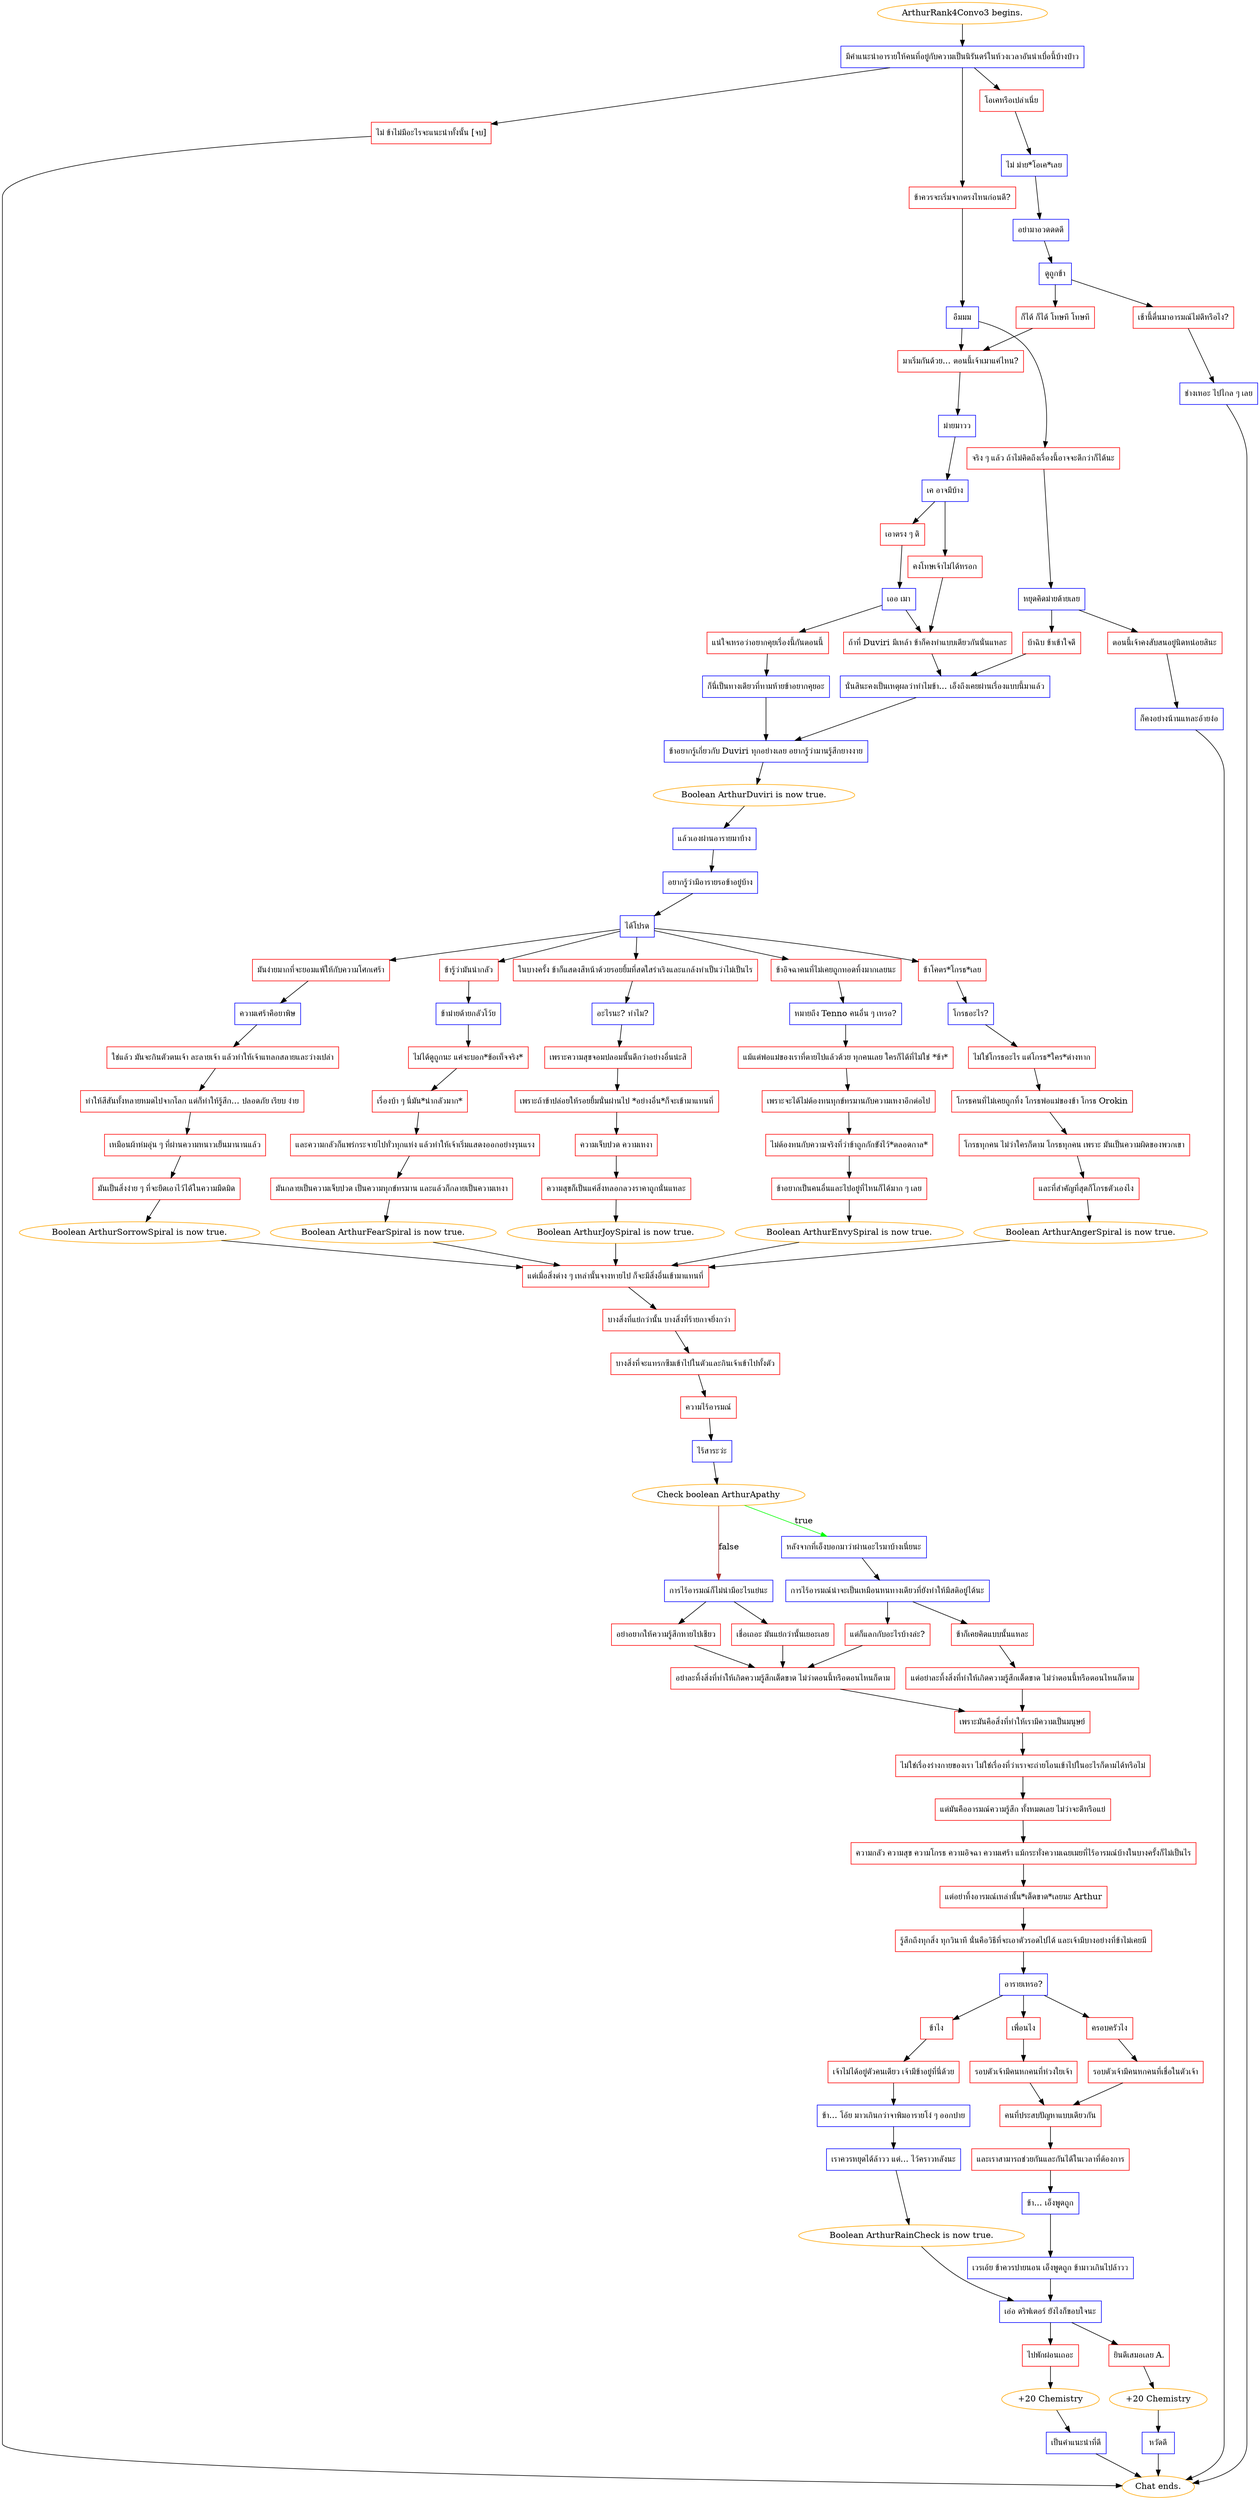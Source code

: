 digraph {
	"ArthurRank4Convo3 begins." [color=orange];
		"ArthurRank4Convo3 begins." -> j2970806591;
	j2970806591 [label="มีคำแนะนำอารายให้คนที่อยู่กับความเป็นนิรันดร์ในห้วงเวลาอันน่าเบื่อนี้บ้างป่าว",shape=box,color=blue];
		j2970806591 -> j3715174891;
		j2970806591 -> j2422801347;
		j2970806591 -> j1056265526;
	j3715174891 [label="โอเคหรือเปล่าเนี่ย",shape=box,color=red];
		j3715174891 -> j2295731234;
	j2422801347 [label="ข้าควรจะเริ่มจากตรงไหนก่อนดี?",shape=box,color=red];
		j2422801347 -> j1715859645;
	j1056265526 [label="ไม่ ข้าไม่มีอะไรจะแนะนำทั้งนั้น [จบ]",shape=box,color=red];
		j1056265526 -> "Chat ends.";
	j2295731234 [label="ไม่ ม่าย*โอเค*เลย",shape=box,color=blue];
		j2295731234 -> j2240923748;
	j1715859645 [label="อืมมม",shape=box,color=blue];
		j1715859645 -> j3865882834;
		j1715859645 -> j3326464732;
	"Chat ends." [color=orange];
	j2240923748 [label="อย่ามาอวดดดดี",shape=box,color=blue];
		j2240923748 -> j3558413292;
	j3865882834 [label="มาเริ่มกันด้วย... ตอนนี้เจ้าเมาแค่ไหน?",shape=box,color=red];
		j3865882834 -> j2131584374;
	j3326464732 [label="จริง ๆ แล้ว ถ้าไม่คิดถึงเรื่องนี้อาจจะดีกว่าก็ได้นะ",shape=box,color=red];
		j3326464732 -> j3157769963;
	j3558413292 [label="ดูถูกข้า",shape=box,color=blue];
		j3558413292 -> j88531872;
		j3558413292 -> j1103886689;
	j2131584374 [label="ม่ายมาวว",shape=box,color=blue];
		j2131584374 -> j944846193;
	j3157769963 [label="หยุดคิดม่ายด้ายเลย",shape=box,color=blue];
		j3157769963 -> j3825645592;
		j3157769963 -> j1712021231;
	j88531872 [label="เช้านี้ตื่นมาอารมณ์ไม่ดีหรือไง?",shape=box,color=red];
		j88531872 -> j2151952271;
	j1103886689 [label="ก็ได้ ก็ได้ โทษที โทษที",shape=box,color=red];
		j1103886689 -> j3865882834;
	j944846193 [label="เค อาจมีบ้าง",shape=box,color=blue];
		j944846193 -> j2884737021;
		j944846193 -> j319558036;
	j3825645592 [label="บ้าฉิบ ข้าเข้าใจดี",shape=box,color=red];
		j3825645592 -> j3343055993;
	j1712021231 [label="ตอนนี้เจ้าคงสับสนอยู่นิดหน่อยสินะ",shape=box,color=red];
		j1712021231 -> j2093552137;
	j2151952271 [label="ช่างเหอะ ไปไกล ๆ เลย",shape=box,color=blue];
		j2151952271 -> "Chat ends.";
	j2884737021 [label="เอาตรง ๆ ดิ",shape=box,color=red];
		j2884737021 -> j1951354034;
	j319558036 [label="คงโทษเจ้าไม่ได้หรอก",shape=box,color=red];
		j319558036 -> j1161324415;
	j3343055993 [label="นั่นสินะคงเป็นเหตุผลว่าทำไมข้า... เอ็งถึงเคยผ่านเรื่องแบบนี้มาแล้ว",shape=box,color=blue];
		j3343055993 -> j377376687;
	j2093552137 [label="ก็คงอย่างน้านแหละอ้ายง่อ",shape=box,color=blue];
		j2093552137 -> "Chat ends.";
	j1951354034 [label="เออ เมา",shape=box,color=blue];
		j1951354034 -> j4262443390;
		j1951354034 -> j1161324415;
	j1161324415 [label="ถ้าที่ Duviri มีเหล้า ข้าก็คงทำแบบเดียวกันนั่นแหละ",shape=box,color=red];
		j1161324415 -> j3343055993;
	j377376687 [label="ข้าอยากรู้เกี่ยวกับ Duviri ทุกอย่างเลย อยากรู้ว่ามานรู้สึกยางงาย",shape=box,color=blue];
		j377376687 -> j1675892363;
	j4262443390 [label="แน่ใจเหรอว่าอยากคุยเรื่องนี้กันตอนนี้",shape=box,color=red];
		j4262443390 -> j2000844724;
	j1675892363 [label="Boolean ArthurDuviri is now true.",color=orange];
		j1675892363 -> j3010368756;
	j2000844724 [label="ก็นี่เป็นทางเดียวที่ทามห้ายข้าอยากคุยอะ",shape=box,color=blue];
		j2000844724 -> j377376687;
	j3010368756 [label="แล้วเองผ่านอารายมาบ้าง",shape=box,color=blue];
		j3010368756 -> j2966150320;
	j2966150320 [label="อยากรู้ว่ามีอารายรอข้าอยู่บ้าง",shape=box,color=blue];
		j2966150320 -> j3721726056;
	j3721726056 [label="ได้โปรด",shape=box,color=blue];
		j3721726056 -> j136078013;
		j3721726056 -> j4221518694;
		j3721726056 -> j3147674946;
		j3721726056 -> j3368830149;
		j3721726056 -> j1649673049;
	j136078013 [label="ข้ารู้ว่ามันน่ากลัว",shape=box,color=red];
		j136078013 -> j2349838848;
	j4221518694 [label="ในบางครั้ง ข้าก็แสดงสีหน้าด้วยรอยยิ้มที่สดใสร่าเริงและแกล้งทำเป็นว่าไม่เป็นไร",shape=box,color=red];
		j4221518694 -> j4133571025;
	j3147674946 [label="ข้าอิจฉาคนที่ไม่เคยถูกทอดทิ้งมากเลยนะ",shape=box,color=red];
		j3147674946 -> j2448171679;
	j3368830149 [label="ข้าโคตร*โกรธ*เลย",shape=box,color=red];
		j3368830149 -> j3362354124;
	j1649673049 [label="มันง่ายมากที่จะยอมแพ้ให้กับความโศกเศร้า",shape=box,color=red];
		j1649673049 -> j503552366;
	j2349838848 [label="ข้าม่ายด้ายกลัวโว้ย",shape=box,color=blue];
		j2349838848 -> j2002669312;
	j4133571025 [label="อะไรนะ? ทำไม?",shape=box,color=blue];
		j4133571025 -> j2176261096;
	j2448171679 [label="หมายถึง Tenno คนอื่น ๆ เหรอ?",shape=box,color=blue];
		j2448171679 -> j435054526;
	j3362354124 [label="โกรธอะไร?",shape=box,color=blue];
		j3362354124 -> j2437062407;
	j503552366 [label="ความเศร้าคือยาพิษ",shape=box,color=blue];
		j503552366 -> j1980248496;
	j2002669312 [label="ไม่ได้ดูถูกนะ แค่จะบอก*ข้อเท็จจริง*",shape=box,color=red];
		j2002669312 -> j2797482456;
	j2176261096 [label="เพราะความสุขจอมปลอมนั้นดีกว่าอย่างอื่นน่ะสิ",shape=box,color=red];
		j2176261096 -> j4164977217;
	j435054526 [label="แม้แต่พ่อแม่ของเราที่ตายไปแล้วด้วย ทุกคนเลย ใครก็ได้ที่ไม่ใช่ *ข้า*",shape=box,color=red];
		j435054526 -> j3786322278;
	j2437062407 [label="ไม่ใช่โกรธอะไร แต่โกรธ*ใคร*ต่างหาก",shape=box,color=red];
		j2437062407 -> j1755238855;
	j1980248496 [label="ใช่แล้ว มันจะกินตัวตนเจ้า ละลายเจ้า แล้วทำให้เจ้าแหลกสลายและว่างเปล่า",shape=box,color=red];
		j1980248496 -> j1488763164;
	j2797482456 [label="เรื่องบ้า ๆ นี่มัน*น่ากลัวมาก*",shape=box,color=red];
		j2797482456 -> j3443437425;
	j4164977217 [label="เพราะถ้าข้าปล่อยให้รอยยิ้มนั่นผ่านไป *อย่างอื่น*ก็จะเข้ามาแทนที่",shape=box,color=red];
		j4164977217 -> j1726670463;
	j3786322278 [label="เพราะจะได้ไม่ต้องทนทุกข์ทรมานกับความเหงาอีกต่อไป",shape=box,color=red];
		j3786322278 -> j1110160248;
	j1755238855 [label="โกรธคนที่ไม่เคยถูกทิ้ง โกรธพ่อแม่ของข้า โกรธ Orokin",shape=box,color=red];
		j1755238855 -> j1017499133;
	j1488763164 [label="ทำให้สีสันทั้งหลายหมดไปจากโลก แต่ก็ทำให้รู้สึก... ปลอดภัย เรียบ ง่าย",shape=box,color=red];
		j1488763164 -> j4063402380;
	j3443437425 [label="และความกลัวก็แพร่กระจายไปทั่วทุกแห่ง แล้วทำให้เจ้าเริ่มแสดงออกอย่างรุนแรง",shape=box,color=red];
		j3443437425 -> j1024692540;
	j1726670463 [label="ความเจ็บปวด ความเหงา",shape=box,color=red];
		j1726670463 -> j3453796653;
	j1110160248 [label="ไม่ต้องทนกับความจริงที่ว่าข้าถูกกักขังไว้*ตลอดกาล*",shape=box,color=red];
		j1110160248 -> j3772750919;
	j1017499133 [label="โกรธทุกคน ไม่ว่าใครก็ตาม โกรธทุกคน เพราะ มันเป็นความผิดของพวกเขา",shape=box,color=red];
		j1017499133 -> j336233610;
	j4063402380 [label="เหมือนผ้าห่มอุ่น ๆ ที่ผ่านความหนาวเย็นมานานแล้ว",shape=box,color=red];
		j4063402380 -> j1426699099;
	j1024692540 [label="มันกลายเป็นความเจ็บปวด เป็นความทุกข์ทรมาน และแล้วก็กลายเป็นความเหงา",shape=box,color=red];
		j1024692540 -> j647846375;
	j3453796653 [label="ความสุขก็เป็นแค่สิ่งหลอกลวงราคาถูกนั่นแหละ",shape=box,color=red];
		j3453796653 -> j476341174;
	j3772750919 [label="ข้าอยากเป็นคนอื่นและไปอยู่ที่ไหนก็ได้มาก ๆ เลย",shape=box,color=red];
		j3772750919 -> j3290280306;
	j336233610 [label="และที่สำคัญที่สุดก็โกรธตัวเองไง",shape=box,color=red];
		j336233610 -> j2777781735;
	j1426699099 [label="มันเป็นสิ่งง่าย ๆ ที่จะยึดเอาไว้ได้ในความมืดมิด",shape=box,color=red];
		j1426699099 -> j4094709071;
	j647846375 [label="Boolean ArthurFearSpiral is now true.",color=orange];
		j647846375 -> j2255355436;
	j476341174 [label="Boolean ArthurJoySpiral is now true.",color=orange];
		j476341174 -> j2255355436;
	j3290280306 [label="Boolean ArthurEnvySpiral is now true.",color=orange];
		j3290280306 -> j2255355436;
	j2777781735 [label="Boolean ArthurAngerSpiral is now true.",color=orange];
		j2777781735 -> j2255355436;
	j4094709071 [label="Boolean ArthurSorrowSpiral is now true.",color=orange];
		j4094709071 -> j2255355436;
	j2255355436 [label="แต่เมื่อสิ่งต่าง ๆ เหล่านั้นจางหายไป ก็จะมีสิ่งอื่นเข้ามาแทนที่",shape=box,color=red];
		j2255355436 -> j2708854015;
	j2708854015 [label="บางสิ่งที่แย่กว่านั้น บางสิ่งที่ร้ายกาจยิ่งกว่า",shape=box,color=red];
		j2708854015 -> j3582913250;
	j3582913250 [label="บางสิ่งที่จะแทรกซึมเข้าไปในตัวและกินเจ้าเข้าไปทั้งตัว",shape=box,color=red];
		j3582913250 -> j761770722;
	j761770722 [label="ความไร้อารมณ์",shape=box,color=red];
		j761770722 -> j3228260855;
	j3228260855 [label="ไร้สาระว่ะ",shape=box,color=blue];
		j3228260855 -> j636424934;
	j636424934 [label="Check boolean ArthurApathy",color=orange];
		j636424934 -> j1341743069 [label=true,color=green];
		j636424934 -> j1455331059 [label=false,color=brown];
	j1341743069 [label="หลังจากที่เอ็งบอกมาว่าผ่านอะไรมาบ้างเนี่ยนะ",shape=box,color=blue];
		j1341743069 -> j2151702997;
	j1455331059 [label="การไร้อารมณ์ก็ไม่น่ามีอะไรแย่นะ",shape=box,color=blue];
		j1455331059 -> j1978685795;
		j1455331059 -> j744188555;
	j2151702997 [label="การไร้อารมณ์น่าจะเป็นเหมือนหนทางเดียวที่ยังทำให้มีสติอยู่ได้นะ",shape=box,color=blue];
		j2151702997 -> j310864663;
		j2151702997 -> j1287618658;
	j1978685795 [label="เชื่อเถอะ มันแย่กว่านั้นเยอะเลย",shape=box,color=red];
		j1978685795 -> j1989137050;
	j744188555 [label="อย่าอยากให้ความรู้สึกหายไปเชียว",shape=box,color=red];
		j744188555 -> j1989137050;
	j310864663 [label="ข้าก็เคยคิดแบบนั้นแหละ",shape=box,color=red];
		j310864663 -> j909492260;
	j1287618658 [label="แต่ก็แลกกับอะไรบ้างล่ะ?",shape=box,color=red];
		j1287618658 -> j1989137050;
	j1989137050 [label="อย่าละทิ้งสิ่งที่ทำให้เกิดความรู้สึกเด็ดขาด ไม่ว่าตอนนี้หรือตอนไหนก็ตาม",shape=box,color=red];
		j1989137050 -> j2120971324;
	j909492260 [label="แต่อย่าละทิ้งสิ่งที่ทำให้เกิดความรู้สึกเด็ดขาด ไม่ว่าตอนนี้หรือตอนไหนก็ตาม",shape=box,color=red];
		j909492260 -> j2120971324;
	j2120971324 [label="เพราะมันคือสิ่งที่ทำให้เรามีความเป็นมนุษย์",shape=box,color=red];
		j2120971324 -> j3372784106;
	j3372784106 [label="ไม่ใช่เรื่องร่างกายของเรา ไม่ใช่เรื่องที่ว่าเราจะถ่ายโอนเข้าไปในอะไรก็ตามได้หรือไม่",shape=box,color=red];
		j3372784106 -> j1591921517;
	j1591921517 [label="แต่มันคืออารมณ์ความรู้สึก ทั้งหมดเลย ไม่ว่าจะดีหรือแย่",shape=box,color=red];
		j1591921517 -> j1229369534;
	j1229369534 [label="ความกลัว ความสุข ความโกรธ ความอิจฉา ความเศร้า แม้กระทั่งความเฉยเมยที่ไร้อารมณ์บ้างในบางครั้งก็ไม่เป็นไร",shape=box,color=red];
		j1229369534 -> j2140725834;
	j2140725834 [label="แต่อย่าทิ้งอารมณ์เหล่านั้น*เด็ดขาด*เลยนะ Arthur",shape=box,color=red];
		j2140725834 -> j571119650;
	j571119650 [label="รู้สึกถึงทุกสิ่ง ทุกวินาที นั่นคือวิธีที่จะเอาตัวรอดไปได้ และเจ้ามีบางอย่างที่ข้าไม่เคยมี",shape=box,color=red];
		j571119650 -> j3338335255;
	j3338335255 [label="อารายเหรอ?",shape=box,color=blue];
		j3338335255 -> j117408486;
		j3338335255 -> j1218386763;
		j3338335255 -> j4252975333;
	j117408486 [label="เพื่อนไง",shape=box,color=red];
		j117408486 -> j3125349015;
	j1218386763 [label="ครอบครัวไง",shape=box,color=red];
		j1218386763 -> j2033353656;
	j4252975333 [label="ข้าไง",shape=box,color=red];
		j4252975333 -> j1548399826;
	j3125349015 [label="รอบตัวเจ้ามีคนหกคนที่ห่วงใยเจ้า",shape=box,color=red];
		j3125349015 -> j1079486234;
	j2033353656 [label="รอบตัวเจ้ามีคนหกคนที่เชื่อในตัวเจ้า",shape=box,color=red];
		j2033353656 -> j1079486234;
	j1548399826 [label="เจ้าไม่ได้อยู่ตัวคนเดียว เจ้ามีข้าอยู่ที่นี่ด้วย",shape=box,color=red];
		j1548399826 -> j3998687844;
	j1079486234 [label="คนที่ประสบปัญหาแบบเดียวกัน",shape=box,color=red];
		j1079486234 -> j3836439071;
	j3998687844 [label="ข้า... โอ้ย มาวเกินกว่าจาพิมอารายโง่ ๆ ออกปาย",shape=box,color=blue];
		j3998687844 -> j3511924997;
	j3836439071 [label="และเราสามารถช่วยกันและกันได้ในเวลาที่ต้องการ",shape=box,color=red];
		j3836439071 -> j2377789129;
	j3511924997 [label="เราควรหยุดได้ล้าวว แต่... ไว้คราวหลังนะ",shape=box,color=blue];
		j3511924997 -> j1960916646;
	j2377789129 [label="ข้า... เอ็งพูดถูก",shape=box,color=blue];
		j2377789129 -> j23090243;
	j1960916646 [label="Boolean ArthurRainCheck is now true.",color=orange];
		j1960916646 -> j1169625740;
	j23090243 [label="เวรเอ้ย ข้าควรปายนอน เอ็งพูดถูก ข้ามาวเกินไปล้าวว",shape=box,color=blue];
		j23090243 -> j1169625740;
	j1169625740 [label="เอ่อ ดริฟเตอร์ ยังไงก็ขอบใจนะ",shape=box,color=blue];
		j1169625740 -> j4029643323;
		j1169625740 -> j1398247055;
	j4029643323 [label="ยินดีเสมอเลย A.",shape=box,color=red];
		j4029643323 -> j1867928832;
	j1398247055 [label="ไปพักผ่อนเถอะ",shape=box,color=red];
		j1398247055 -> j3439587185;
	j1867928832 [label="+20 Chemistry",color=orange];
		j1867928832 -> j2447773513;
	j3439587185 [label="+20 Chemistry",color=orange];
		j3439587185 -> j2753923703;
	j2447773513 [label="หวัดดี",shape=box,color=blue];
		j2447773513 -> "Chat ends.";
	j2753923703 [label="เป็นคำแนะนำที่ดี",shape=box,color=blue];
		j2753923703 -> "Chat ends.";
}